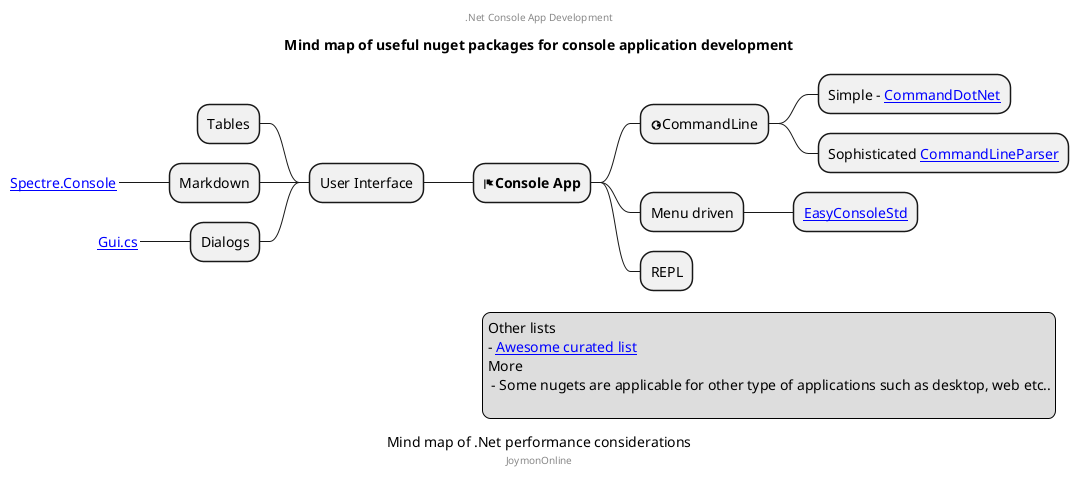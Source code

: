 @startuml
@startmindmap
center header
.Net Console App Development
endheader

title Mind map of useful nuget packages for console application development 

* <&flag><b>Console App</b>
** <&globe>CommandLine
*** Simple - [[https://github.com/bilal-fazlani/CommandDotNet CommandDotNet]]
*** Sophisticated [[https://github.com/commandlineparser/commandline CommandLineParser]]
** Menu driven
*** [[https://github.com/damianh/EasyConsoleStd EasyConsoleStd]]
** REPL
left side
** User Interface
*** Tables
*** Markdown
****_ [[https://github.com/spectreconsole/spectre.console Spectre.Console]]
*** Dialogs
****_ [[https://github.com/migueldeicaza/gui.cs Gui.cs]]

legend right
  Other lists
  - [[https://github.com/quozd/awesome-dotnet#cli Awesome curated list]]
  More
   - Some nugets are applicable for other type of applications such as desktop, web etc..

endlegend
caption Mind map of .Net performance considerations
center footer JoymonOnline
@endmindmap
@enduml
